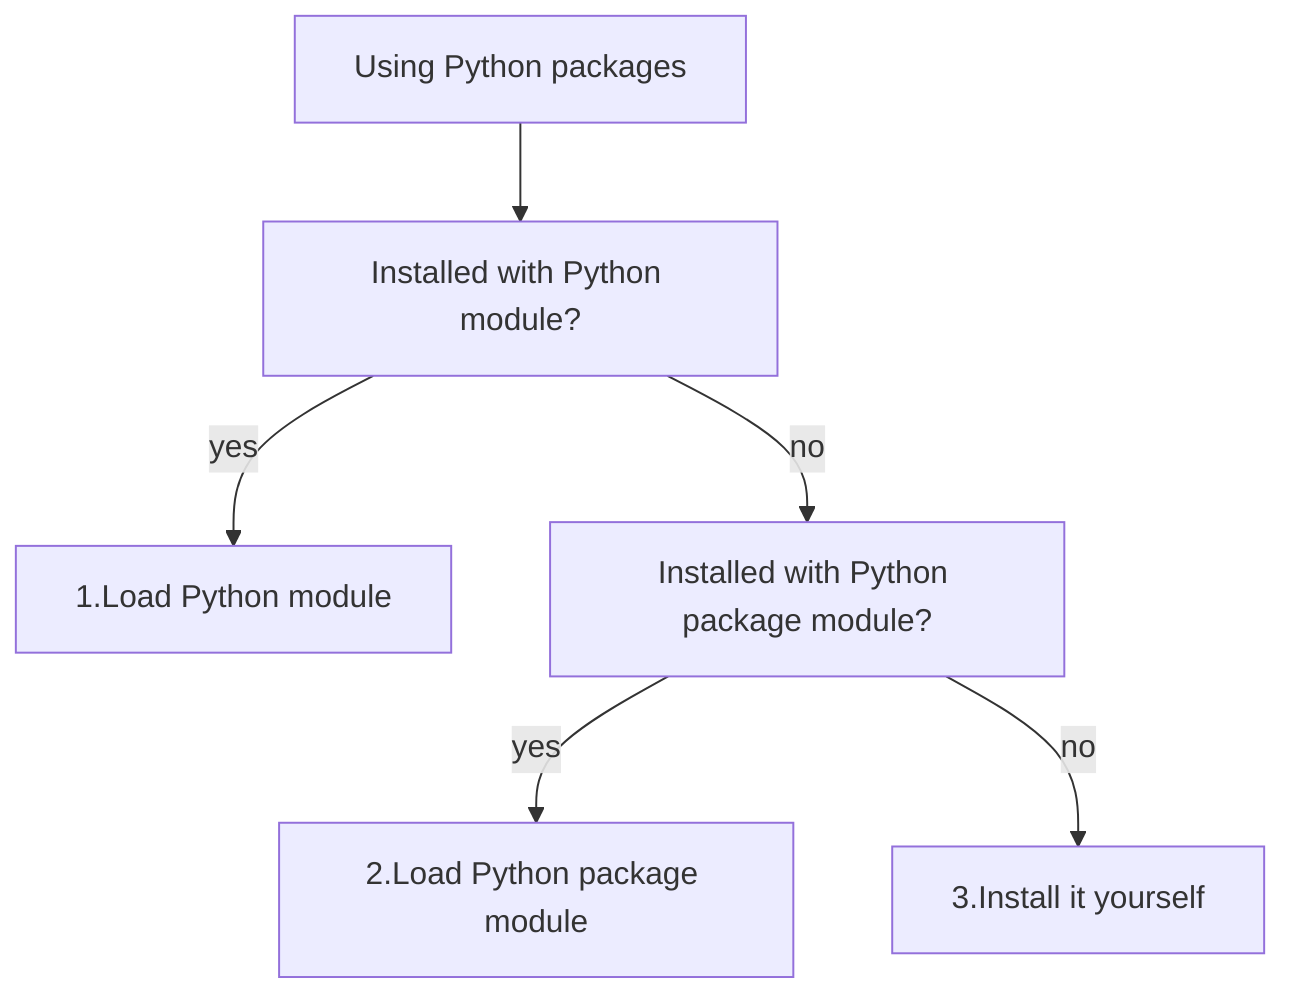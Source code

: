 flowchart TD
  using_python_packages[Using Python packages]
  installed_with_python[Installed with Python module?]
  use_python[1.Load Python module]
  installed_with_module[Installed with Python package module?]
  use_module[2.Load Python package module]
  install_yourself[3.Install it yourself]

  using_python_packages --> installed_with_python
  installed_with_python -->|yes|use_python
  installed_with_python -->|no|installed_with_module
  installed_with_module -->|yes|use_module
  installed_with_module -->|no|install_yourself